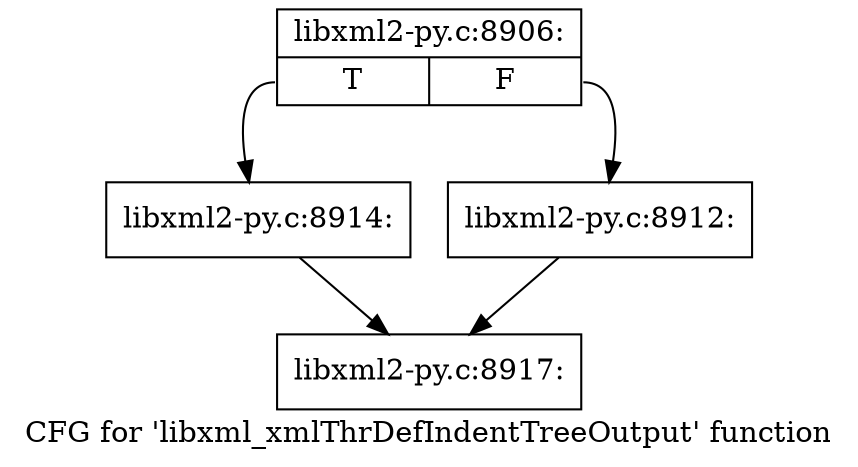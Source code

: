 digraph "CFG for 'libxml_xmlThrDefIndentTreeOutput' function" {
	label="CFG for 'libxml_xmlThrDefIndentTreeOutput' function";

	Node0x44bc6f0 [shape=record,label="{libxml2-py.c:8906:|{<s0>T|<s1>F}}"];
	Node0x44bc6f0:s0 -> Node0x44bf5c0;
	Node0x44bc6f0:s1 -> Node0x44bf570;
	Node0x44bf570 [shape=record,label="{libxml2-py.c:8912:}"];
	Node0x44bf570 -> Node0x44be1d0;
	Node0x44bf5c0 [shape=record,label="{libxml2-py.c:8914:}"];
	Node0x44bf5c0 -> Node0x44be1d0;
	Node0x44be1d0 [shape=record,label="{libxml2-py.c:8917:}"];
}
